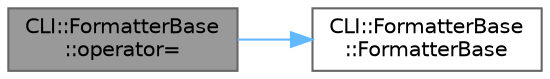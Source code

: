 digraph "CLI::FormatterBase::operator="
{
 // LATEX_PDF_SIZE
  bgcolor="transparent";
  edge [fontname=Helvetica,fontsize=10,labelfontname=Helvetica,labelfontsize=10];
  node [fontname=Helvetica,fontsize=10,shape=box,height=0.2,width=0.4];
  rankdir="LR";
  Node1 [id="Node000001",label="CLI::FormatterBase\l::operator=",height=0.2,width=0.4,color="gray40", fillcolor="grey60", style="filled", fontcolor="black",tooltip=" "];
  Node1 -> Node2 [id="edge1_Node000001_Node000002",color="steelblue1",style="solid",tooltip=" "];
  Node2 [id="Node000002",label="CLI::FormatterBase\l::FormatterBase",height=0.2,width=0.4,color="grey40", fillcolor="white", style="filled",URL="$class_c_l_i_1_1_formatter_base.html#a85811a9afbc33d19fb1d8d1a0553f2b1",tooltip=" "];
}
